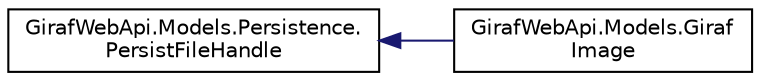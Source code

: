 digraph "Graphical Class Hierarchy"
{
  edge [fontname="Helvetica",fontsize="10",labelfontname="Helvetica",labelfontsize="10"];
  node [fontname="Helvetica",fontsize="10",shape=record];
  rankdir="LR";
  Node1 [label="GirafWebApi.Models.Persistence.\lPersistFileHandle",height=0.2,width=0.4,color="black", fillcolor="white", style="filled",URL="$classGirafWebApi_1_1Models_1_1Persistence_1_1PersistFileHandle.html"];
  Node1 -> Node2 [dir="back",color="midnightblue",fontsize="10",style="solid",fontname="Helvetica"];
  Node2 [label="GirafWebApi.Models.Giraf\lImage",height=0.2,width=0.4,color="black", fillcolor="white", style="filled",URL="$classGirafWebApi_1_1Models_1_1GirafImage.html"];
}
